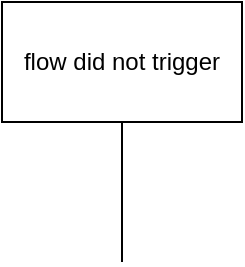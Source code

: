 <mxfile version="16.5.3" type="github"><diagram id="RVUHskUjCJ2aI2nNrcO4" name="Page-1"><mxGraphModel dx="889" dy="793" grid="1" gridSize="10" guides="1" tooltips="1" connect="1" arrows="1" fold="1" page="1" pageScale="1" pageWidth="850" pageHeight="1100" math="0" shadow="0"><root><mxCell id="0"/><mxCell id="1" parent="0"/><mxCell id="l6OhJoyG1KW1TdnT1ii7-1" value="flow did not trigger" style="rounded=0;whiteSpace=wrap;html=1;" vertex="1" parent="1"><mxGeometry x="290" y="70" width="120" height="60" as="geometry"/></mxCell><mxCell id="l6OhJoyG1KW1TdnT1ii7-2" value="" style="endArrow=none;html=1;rounded=0;entryX=0.5;entryY=1;entryDx=0;entryDy=0;" edge="1" parent="1" target="l6OhJoyG1KW1TdnT1ii7-1"><mxGeometry width="50" height="50" relative="1" as="geometry"><mxPoint x="350" y="200" as="sourcePoint"/><mxPoint x="370" y="380" as="targetPoint"/></mxGeometry></mxCell></root></mxGraphModel></diagram></mxfile>